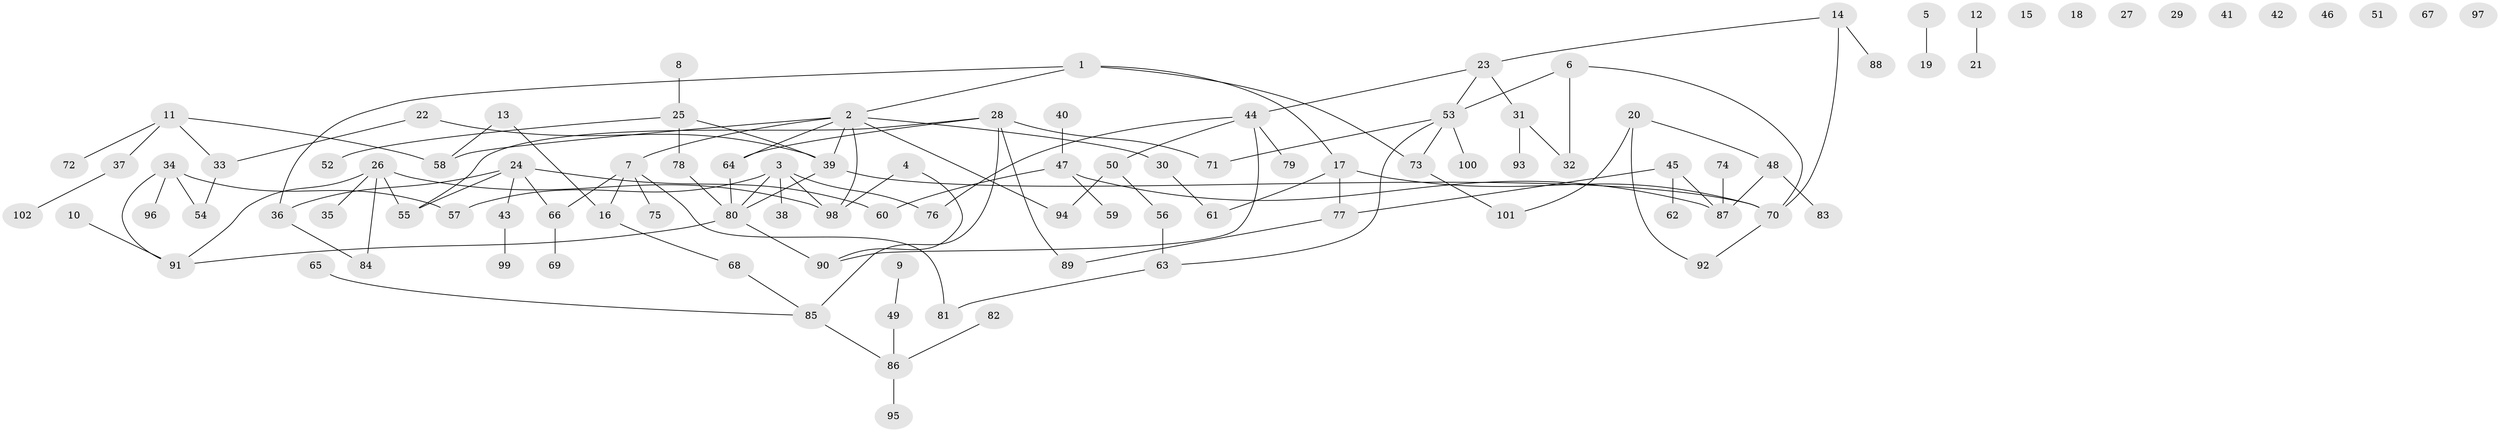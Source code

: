 // Generated by graph-tools (version 1.1) at 2025/33/03/09/25 02:33:51]
// undirected, 102 vertices, 118 edges
graph export_dot {
graph [start="1"]
  node [color=gray90,style=filled];
  1;
  2;
  3;
  4;
  5;
  6;
  7;
  8;
  9;
  10;
  11;
  12;
  13;
  14;
  15;
  16;
  17;
  18;
  19;
  20;
  21;
  22;
  23;
  24;
  25;
  26;
  27;
  28;
  29;
  30;
  31;
  32;
  33;
  34;
  35;
  36;
  37;
  38;
  39;
  40;
  41;
  42;
  43;
  44;
  45;
  46;
  47;
  48;
  49;
  50;
  51;
  52;
  53;
  54;
  55;
  56;
  57;
  58;
  59;
  60;
  61;
  62;
  63;
  64;
  65;
  66;
  67;
  68;
  69;
  70;
  71;
  72;
  73;
  74;
  75;
  76;
  77;
  78;
  79;
  80;
  81;
  82;
  83;
  84;
  85;
  86;
  87;
  88;
  89;
  90;
  91;
  92;
  93;
  94;
  95;
  96;
  97;
  98;
  99;
  100;
  101;
  102;
  1 -- 2;
  1 -- 17;
  1 -- 36;
  1 -- 73;
  2 -- 7;
  2 -- 30;
  2 -- 39;
  2 -- 58;
  2 -- 64;
  2 -- 94;
  2 -- 98;
  3 -- 38;
  3 -- 57;
  3 -- 76;
  3 -- 80;
  3 -- 98;
  4 -- 90;
  4 -- 98;
  5 -- 19;
  6 -- 32;
  6 -- 53;
  6 -- 70;
  7 -- 16;
  7 -- 66;
  7 -- 75;
  7 -- 81;
  8 -- 25;
  9 -- 49;
  10 -- 91;
  11 -- 33;
  11 -- 37;
  11 -- 58;
  11 -- 72;
  12 -- 21;
  13 -- 16;
  13 -- 58;
  14 -- 23;
  14 -- 70;
  14 -- 88;
  16 -- 68;
  17 -- 61;
  17 -- 70;
  17 -- 77;
  20 -- 48;
  20 -- 92;
  20 -- 101;
  22 -- 33;
  22 -- 39;
  23 -- 31;
  23 -- 44;
  23 -- 53;
  24 -- 36;
  24 -- 43;
  24 -- 55;
  24 -- 60;
  24 -- 66;
  25 -- 39;
  25 -- 52;
  25 -- 78;
  26 -- 35;
  26 -- 55;
  26 -- 84;
  26 -- 91;
  26 -- 98;
  28 -- 55;
  28 -- 64;
  28 -- 71;
  28 -- 85;
  28 -- 89;
  30 -- 61;
  31 -- 32;
  31 -- 93;
  33 -- 54;
  34 -- 54;
  34 -- 57;
  34 -- 91;
  34 -- 96;
  36 -- 84;
  37 -- 102;
  39 -- 70;
  39 -- 80;
  40 -- 47;
  43 -- 99;
  44 -- 50;
  44 -- 76;
  44 -- 79;
  44 -- 90;
  45 -- 62;
  45 -- 77;
  45 -- 87;
  47 -- 59;
  47 -- 60;
  47 -- 87;
  48 -- 83;
  48 -- 87;
  49 -- 86;
  50 -- 56;
  50 -- 94;
  53 -- 63;
  53 -- 71;
  53 -- 73;
  53 -- 100;
  56 -- 63;
  63 -- 81;
  64 -- 80;
  65 -- 85;
  66 -- 69;
  68 -- 85;
  70 -- 92;
  73 -- 101;
  74 -- 87;
  77 -- 89;
  78 -- 80;
  80 -- 90;
  80 -- 91;
  82 -- 86;
  85 -- 86;
  86 -- 95;
}
